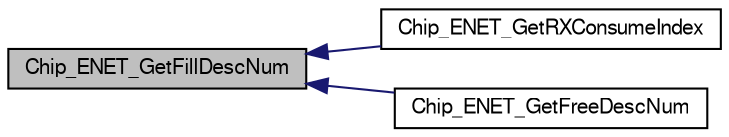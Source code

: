 digraph "Chip_ENET_GetFillDescNum"
{
  edge [fontname="FreeSans",fontsize="10",labelfontname="FreeSans",labelfontsize="10"];
  node [fontname="FreeSans",fontsize="10",shape=record];
  rankdir="LR";
  Node1 [label="Chip_ENET_GetFillDescNum",height=0.2,width=0.4,color="black", fillcolor="grey75", style="filled", fontcolor="black"];
  Node1 -> Node2 [dir="back",color="midnightblue",fontsize="10",style="solid"];
  Node2 [label="Chip_ENET_GetRXConsumeIndex",height=0.2,width=0.4,color="black", fillcolor="white", style="filled",URL="$group__ENET__17XX__40XX.html#gae79ff7cdffb9e43c95fb309ca7c16aa2",tooltip="Get the current Rx Consume Descriptor Index. "];
  Node1 -> Node3 [dir="back",color="midnightblue",fontsize="10",style="solid"];
  Node3 [label="Chip_ENET_GetFreeDescNum",height=0.2,width=0.4,color="black", fillcolor="white", style="filled",URL="$group__ENET__17XX__40XX.html#ga4d0afde7abd542590c1bb53fba4d90b1",tooltip="Get the number of free descriptors. "];
}
